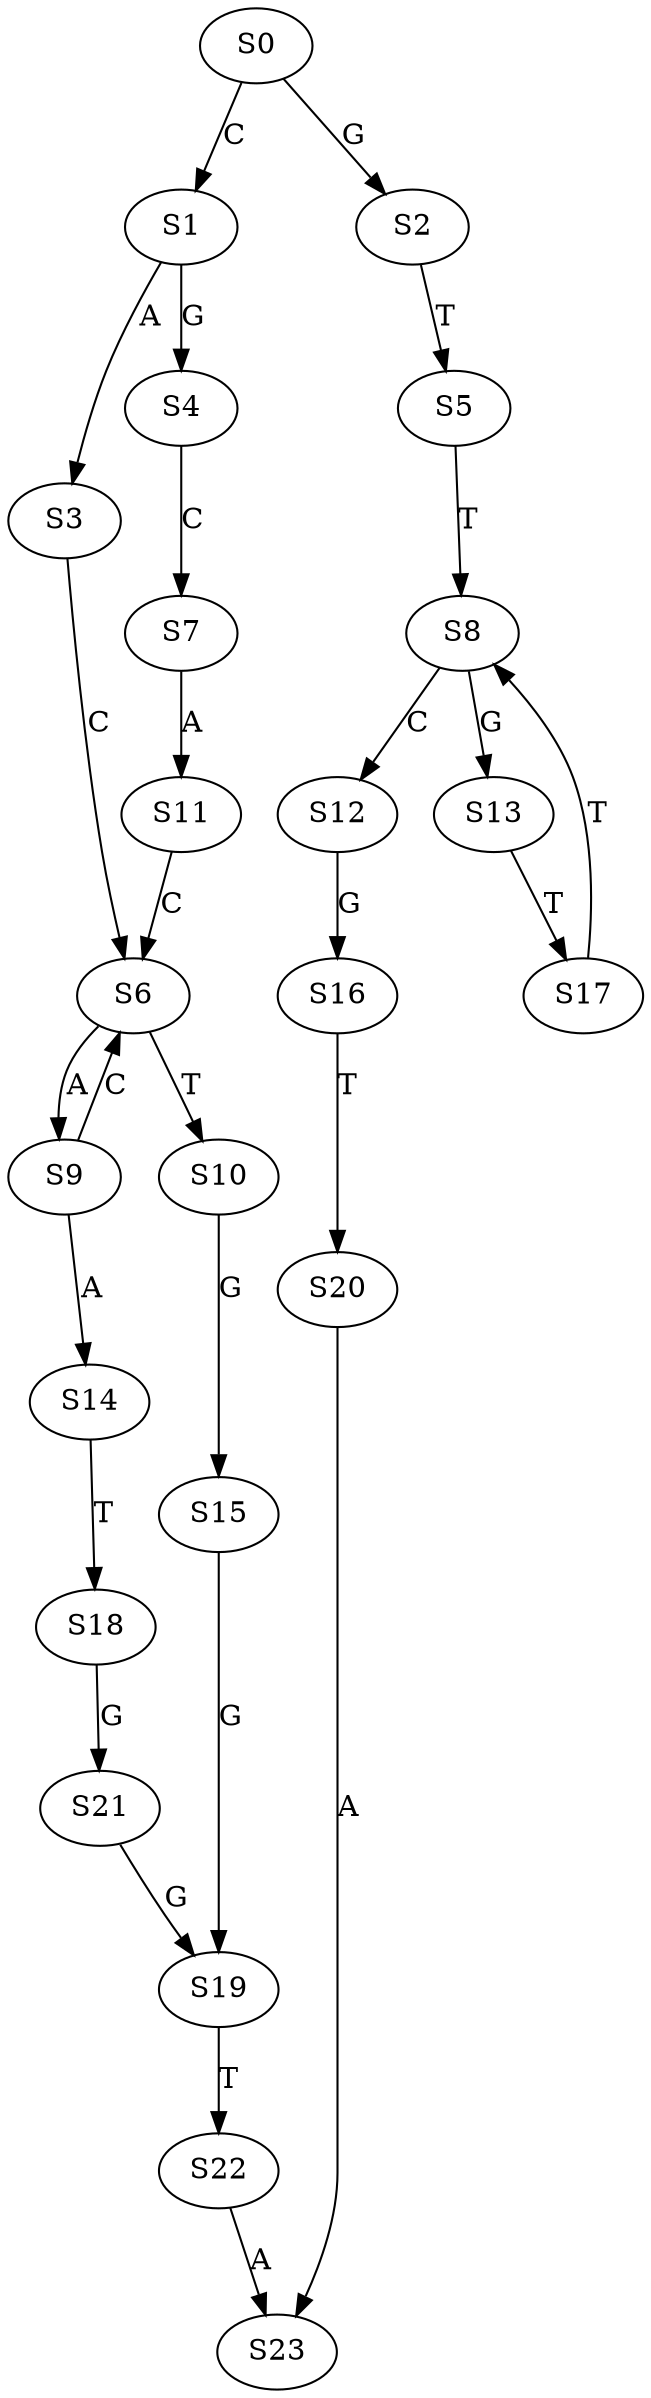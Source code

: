strict digraph  {
	S0 -> S1 [ label = C ];
	S0 -> S2 [ label = G ];
	S1 -> S3 [ label = A ];
	S1 -> S4 [ label = G ];
	S2 -> S5 [ label = T ];
	S3 -> S6 [ label = C ];
	S4 -> S7 [ label = C ];
	S5 -> S8 [ label = T ];
	S6 -> S9 [ label = A ];
	S6 -> S10 [ label = T ];
	S7 -> S11 [ label = A ];
	S8 -> S12 [ label = C ];
	S8 -> S13 [ label = G ];
	S9 -> S14 [ label = A ];
	S9 -> S6 [ label = C ];
	S10 -> S15 [ label = G ];
	S11 -> S6 [ label = C ];
	S12 -> S16 [ label = G ];
	S13 -> S17 [ label = T ];
	S14 -> S18 [ label = T ];
	S15 -> S19 [ label = G ];
	S16 -> S20 [ label = T ];
	S17 -> S8 [ label = T ];
	S18 -> S21 [ label = G ];
	S19 -> S22 [ label = T ];
	S20 -> S23 [ label = A ];
	S21 -> S19 [ label = G ];
	S22 -> S23 [ label = A ];
}
